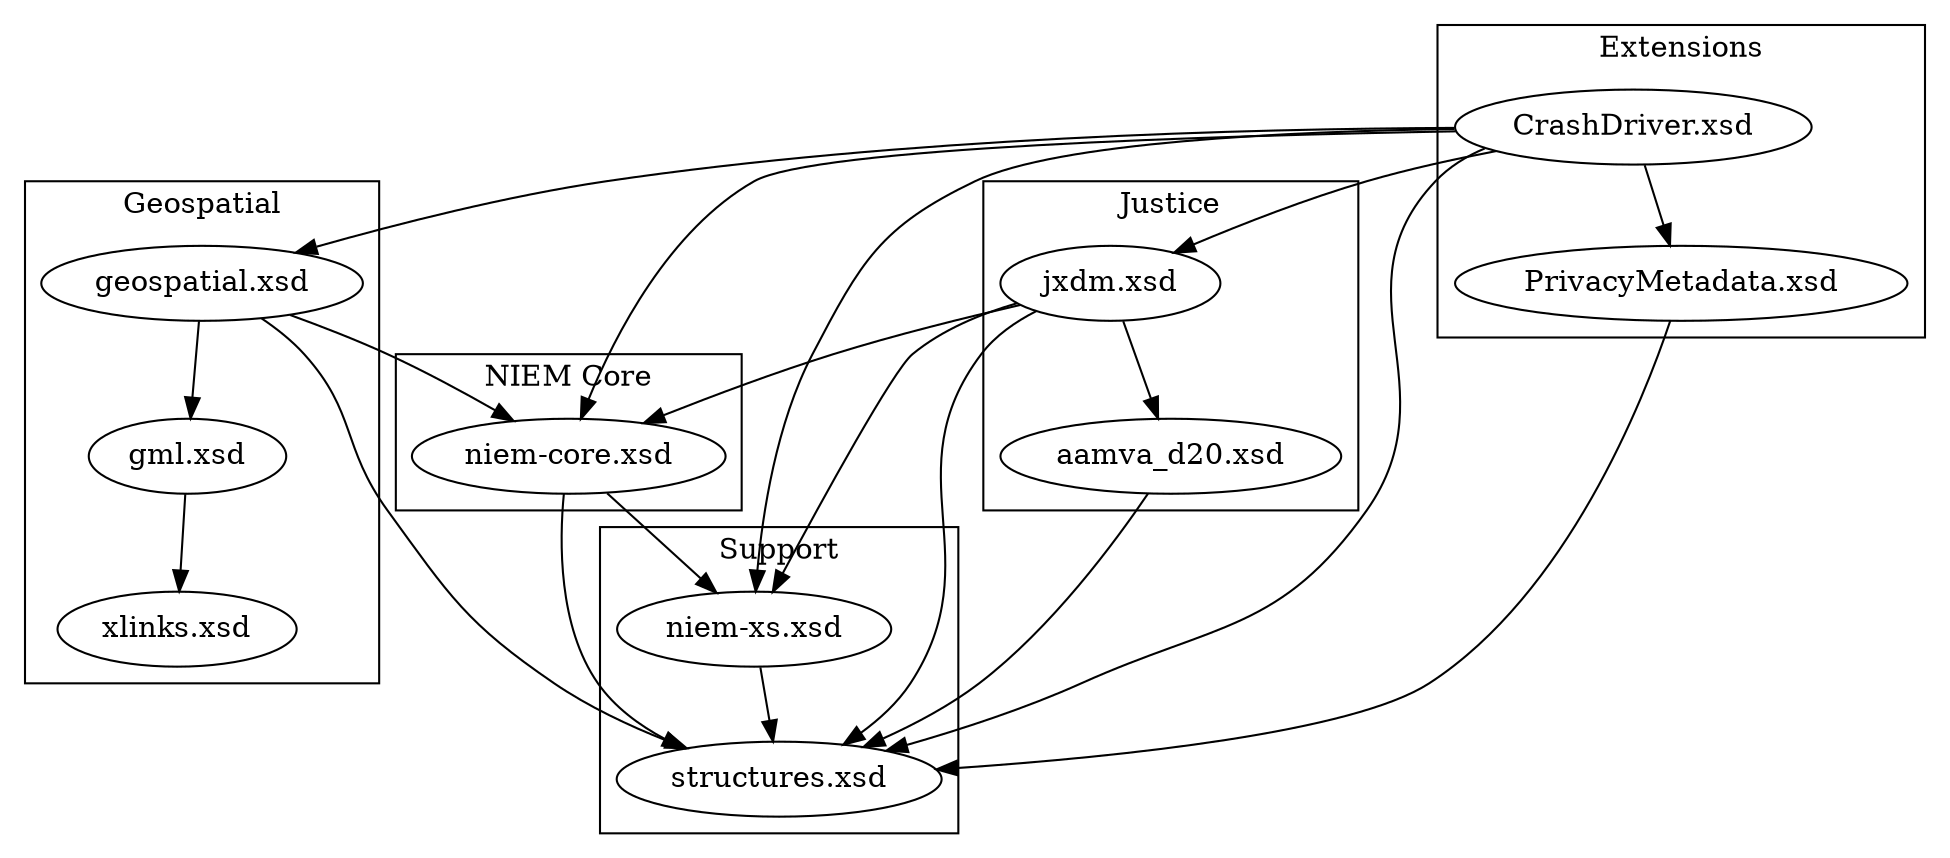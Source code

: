 digraph schemas {

	// layouts
    // layout="circo";
    layout="dot";
    
    // layout="fdp";
    // layout="neato";
    // layout="osage";
    // layout="patchwork";
    // layout="sfdp";
    // layout="twopi";

	// extension

	CrashDriver [label="CrashDriver.xsd"];
		CrashDriver -> PrivacyMetadata;
		CrashDriver -> niem_core;
		CrashDriver -> jxdm;
		CrashDriver -> geospatial;
		CrashDriver -> niem_xs;
		CrashDriver -> structures;
//		CrashDriver -> conformanceTargets [style="dashed"];

	PrivacyMetadata [label="PrivacyMetadata.xsd"];
		PrivacyMetadata -> structures;
//		PrivacyMetadata -> conformanceTargets [style="dashed"];

	// external
	gml [label="gml.xsd"];
		gml -> xlinks;
	xlinks [label="xlinks.xsd"];
		// none


	// utility

	structures [label="structures.xsd"];

	// core

	niem_core [label="niem-core.xsd"];
		niem_core -> niem_xs;
		niem_core -> structures;

	// domains
	jxdm [label="jxdm.xsd"];
		jxdm -> aamva_d20;
		jxdm -> niem_core;
		jxdm -> niem_xs;
		jxdm -> structures;

	// codes

	aamva_d20 [label="aamva_d20.xsd"];
		aamva_d20 -> structures;

	// adapters

	geospatial [label="geospatial.xsd"];
		geospatial -> niem_core
		geospatial -> structures
		geospatial -> gml;

	niem_xs [label="niem-xs.xsd"];
		niem_xs -> structures;

	// ========================

	subgraph cluster0 {
		label="Extensions";
		CrashDriver;
		PrivacyMetadata;
	}

	subgraph cluster1 {
		label="Geospatial";
		geospatial;
		gml;
		xlinks;
	}

	subgraph cluster2 {
		label="Support";
		niem_xs;
		structures;
	}
	
	subgraph cluster3 {
		label="Justice";
		jxdm;
		aamva_d20;
	}
	
	subgraph cluster4 {
		label="NIEM Core";
		niem_core;
	}


}